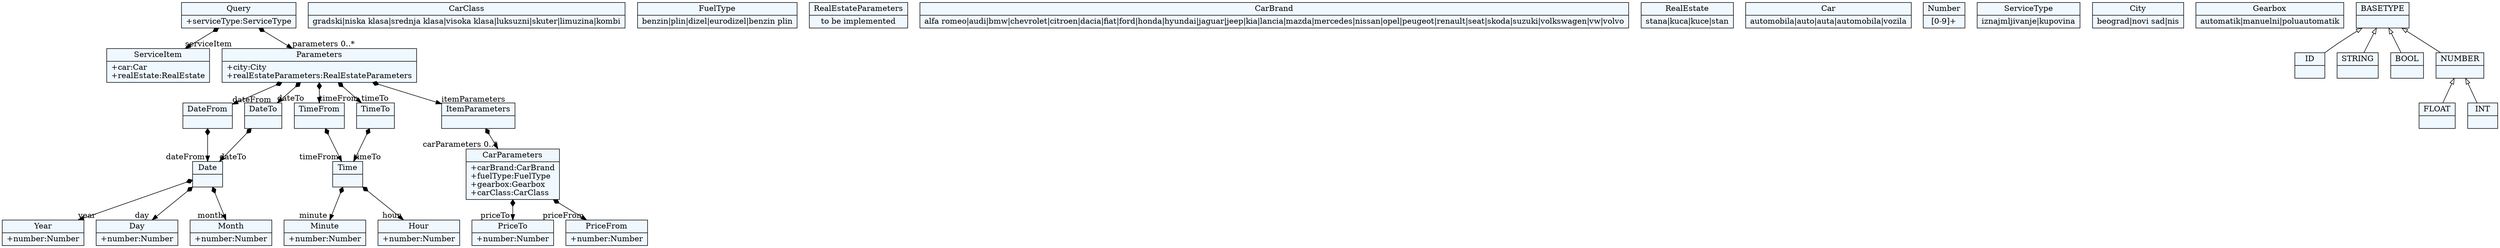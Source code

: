 
    digraph xtext {
    fontname = "Bitstream Vera Sans"
    fontsize = 8
    node[
        shape=record,
        style=filled,
        fillcolor=aliceblue
    ]
    nodesep = 0.3
    edge[dir=black,arrowtail=empty]


64883464 -> 64887048[arrowtail=diamond, dir=both, headlabel="dateFrom "]
64883464[ label="{DateFrom|}"]

64896904[ label="{CarClass|gradski\|niska klasa\|srednja klasa\|visoka klasa\|luksuzni\|skuter\|limuzina\|kombi}"]

64892424[ label="{Minute|+number:Number\l}"]

64877192 -> 64878984[arrowtail=diamond, dir=both, headlabel="serviceItem "]
64877192 -> 64881672[arrowtail=diamond, dir=both, headlabel="parameters 0..*"]
64877192[ label="{Query|+serviceType:ServiceType\l}"]

64858376[ label="{Year|+number:Number\l}"]

64881672 -> 64883464[arrowtail=diamond, dir=both, headlabel="dateFrom "]
64881672 -> 64885256[arrowtail=diamond, dir=both, headlabel="dateTo "]
64881672 -> 64884360[arrowtail=diamond, dir=both, headlabel="timeFrom "]
64881672 -> 64886152[arrowtail=diamond, dir=both, headlabel="timeTo "]
64881672 -> 64861064[arrowtail=diamond, dir=both, headlabel="itemParameters "]
64881672[ label="{Parameters|+city:City\l+realEstateParameters:RealEstateParameters\l}"]

64887944[ label="{Day|+number:Number\l}"]

64886152 -> 64891528[arrowtail=diamond, dir=both, headlabel="timeTo "]
64886152[ label="{TimeTo|}"]

64895112[ label="{FuelType|benzin\|plin\|dizel\|eurodizel\|benzin plin}"]

64899592[ label="{RealEstateParameters|to be implemented}"]

64894216[ label="{CarBrand|alfa romeo\|audi\|bmw\|chevrolet\|citroen\|dacia\|fiat\|ford\|honda\|hyundai\|jaguar\|jeep\|kia\|lancia\|mazda\|mercedes\|nissan\|opel\|peugeot\|renault\|seat\|skoda\|suzuki\|volkswagen\|vw\|volvo}"]

64898696[ label="{PriceTo|+number:Number\l}"]

64880776[ label="{RealEstate|stana\|kuca\|kuce\|stan}"]

64860168[ label="{Hour|+number:Number\l}"]

64879880[ label="{Car|automobila\|auto\|auta\|automobila\|vozila}"]

64884360 -> 64891528[arrowtail=diamond, dir=both, headlabel="timeFrom "]
64884360[ label="{TimeFrom|}"]

64885256 -> 64887048[arrowtail=diamond, dir=both, headlabel="dateTo "]
64885256[ label="{DateTo|}"]

64887048 -> 64887944[arrowtail=diamond, dir=both, headlabel="day "]
64887048 -> 64888840[arrowtail=diamond, dir=both, headlabel="month "]
64887048 -> 64858376[arrowtail=diamond, dir=both, headlabel="year "]
64887048[ label="{Date|}"]

64890632[ label="{Number|[0-9]+}"]

64893320 -> 64897800[arrowtail=diamond, dir=both, headlabel="priceFrom "]
64893320 -> 64898696[arrowtail=diamond, dir=both, headlabel="priceTo "]
64893320[ label="{CarParameters|+carBrand:CarBrand\l+fuelType:FuelType\l+gearbox:Gearbox\l+carClass:CarClass\l}"]

64861064 -> 64893320[arrowtail=diamond, dir=both, headlabel="carParameters 0..*"]
64861064[ label="{ItemParameters|}"]

64878984[ label="{ServiceItem|+car:Car\l+realEstate:RealEstate\l}"]

64878088[ label="{ServiceType|iznajmljivanje\|kupovina}"]

64888840[ label="{Month|+number:Number\l}"]

64891528 -> 64860168[arrowtail=diamond, dir=both, headlabel="hour "]
64891528 -> 64892424[arrowtail=diamond, dir=both, headlabel="minute "]
64891528[ label="{Time|}"]

64882568[ label="{City|beograd\|novi sad\|nis}"]

64897800[ label="{PriceFrom|+number:Number\l}"]

64896008[ label="{Gearbox|automatik\|manuelni\|poluautomatik}"]

64871816[ label="{ID|}"]

64876296[ label="{FLOAT|}"]

64875400[ label="{INT|}"]

64864648[ label="{STRING|}"]

64843144[ label="{BOOL|}"]

64868232[ label="{NUMBER|}"]
64868232 -> 64876296 [dir=back]
64868232 -> 64875400 [dir=back]

64889736[ label="{BASETYPE|}"]
64889736 -> 64868232 [dir=back]
64889736 -> 64843144 [dir=back]
64889736 -> 64871816 [dir=back]
64889736 -> 64864648 [dir=back]


}
